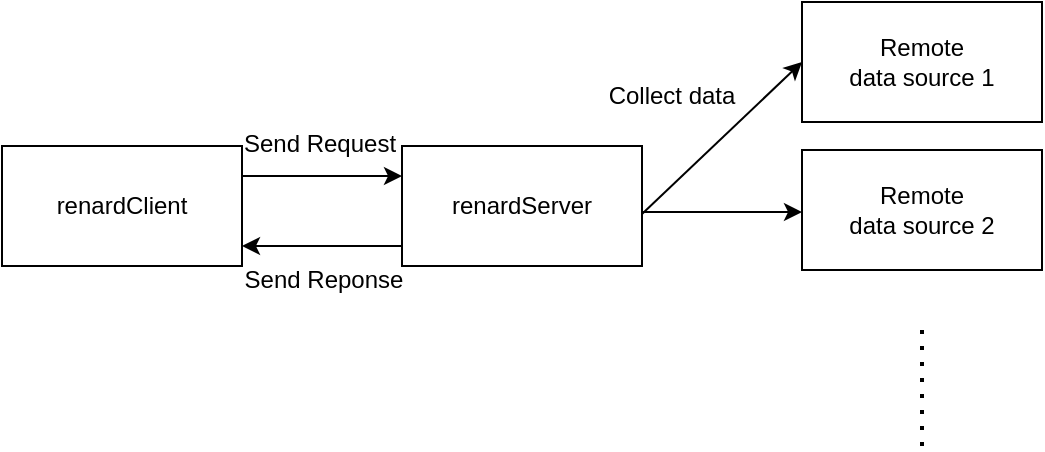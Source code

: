 <mxfile version="17.4.5" type="github">
  <diagram id="BdmebexUhRvEpGlLjK6i" name="Page-1">
    <mxGraphModel dx="1042" dy="608" grid="1" gridSize="10" guides="1" tooltips="1" connect="1" arrows="1" fold="1" page="1" pageScale="1" pageWidth="827" pageHeight="1169" math="0" shadow="0">
      <root>
        <mxCell id="0" />
        <mxCell id="1" parent="0" />
        <mxCell id="BQkvGb8uxGoEaIsRziVQ-1" value="renardClient" style="rounded=0;whiteSpace=wrap;html=1;" vertex="1" parent="1">
          <mxGeometry x="140" y="150" width="120" height="60" as="geometry" />
        </mxCell>
        <mxCell id="BQkvGb8uxGoEaIsRziVQ-2" value="renardServer" style="rounded=0;whiteSpace=wrap;html=1;" vertex="1" parent="1">
          <mxGeometry x="340" y="150" width="120" height="60" as="geometry" />
        </mxCell>
        <mxCell id="BQkvGb8uxGoEaIsRziVQ-3" value="&lt;div&gt;Remote &lt;br&gt;&lt;/div&gt;&lt;div&gt;data source 1&lt;/div&gt;" style="rounded=0;whiteSpace=wrap;html=1;" vertex="1" parent="1">
          <mxGeometry x="540" y="78" width="120" height="60" as="geometry" />
        </mxCell>
        <mxCell id="BQkvGb8uxGoEaIsRziVQ-4" value="&lt;div&gt;Remote &lt;br&gt;&lt;/div&gt;&lt;div&gt;data source 2&lt;br&gt;&lt;/div&gt;" style="rounded=0;whiteSpace=wrap;html=1;" vertex="1" parent="1">
          <mxGeometry x="540" y="152" width="120" height="60" as="geometry" />
        </mxCell>
        <mxCell id="BQkvGb8uxGoEaIsRziVQ-5" value="" style="endArrow=none;dashed=1;html=1;dashPattern=1 3;strokeWidth=2;rounded=0;" edge="1" parent="1">
          <mxGeometry width="50" height="50" relative="1" as="geometry">
            <mxPoint x="600" y="300" as="sourcePoint" />
            <mxPoint x="600" y="240" as="targetPoint" />
          </mxGeometry>
        </mxCell>
        <mxCell id="BQkvGb8uxGoEaIsRziVQ-6" value="" style="endArrow=classic;html=1;rounded=0;exitX=1;exitY=0.25;exitDx=0;exitDy=0;entryX=0;entryY=0.25;entryDx=0;entryDy=0;" edge="1" parent="1" source="BQkvGb8uxGoEaIsRziVQ-1" target="BQkvGb8uxGoEaIsRziVQ-2">
          <mxGeometry width="50" height="50" relative="1" as="geometry">
            <mxPoint x="390" y="240" as="sourcePoint" />
            <mxPoint x="440" y="190" as="targetPoint" />
          </mxGeometry>
        </mxCell>
        <mxCell id="BQkvGb8uxGoEaIsRziVQ-8" value="" style="endArrow=classic;html=1;rounded=0;entryX=0;entryY=0.25;entryDx=0;entryDy=0;" edge="1" parent="1">
          <mxGeometry width="50" height="50" relative="1" as="geometry">
            <mxPoint x="340" y="200" as="sourcePoint" />
            <mxPoint x="260" y="200" as="targetPoint" />
          </mxGeometry>
        </mxCell>
        <mxCell id="BQkvGb8uxGoEaIsRziVQ-9" value="Send Request" style="text;html=1;strokeColor=none;fillColor=none;align=center;verticalAlign=middle;whiteSpace=wrap;rounded=0;" vertex="1" parent="1">
          <mxGeometry x="254" y="134" width="90" height="30" as="geometry" />
        </mxCell>
        <mxCell id="BQkvGb8uxGoEaIsRziVQ-10" value="Send Reponse" style="text;html=1;strokeColor=none;fillColor=none;align=center;verticalAlign=middle;whiteSpace=wrap;rounded=0;" vertex="1" parent="1">
          <mxGeometry x="256" y="202" width="90" height="30" as="geometry" />
        </mxCell>
        <mxCell id="BQkvGb8uxGoEaIsRziVQ-12" value="" style="endArrow=classic;html=1;rounded=0;entryX=0;entryY=0.5;entryDx=0;entryDy=0;" edge="1" parent="1" target="BQkvGb8uxGoEaIsRziVQ-3">
          <mxGeometry width="50" height="50" relative="1" as="geometry">
            <mxPoint x="460" y="184" as="sourcePoint" />
            <mxPoint x="510" y="134" as="targetPoint" />
          </mxGeometry>
        </mxCell>
        <mxCell id="BQkvGb8uxGoEaIsRziVQ-13" value="Collect data" style="text;html=1;strokeColor=none;fillColor=none;align=center;verticalAlign=middle;whiteSpace=wrap;rounded=0;" vertex="1" parent="1">
          <mxGeometry x="430" y="110" width="90" height="30" as="geometry" />
        </mxCell>
        <mxCell id="BQkvGb8uxGoEaIsRziVQ-14" value="" style="endArrow=classic;html=1;rounded=0;entryX=0;entryY=0.5;entryDx=0;entryDy=0;" edge="1" parent="1">
          <mxGeometry width="50" height="50" relative="1" as="geometry">
            <mxPoint x="460" y="183" as="sourcePoint" />
            <mxPoint x="540" y="183" as="targetPoint" />
          </mxGeometry>
        </mxCell>
      </root>
    </mxGraphModel>
  </diagram>
</mxfile>

